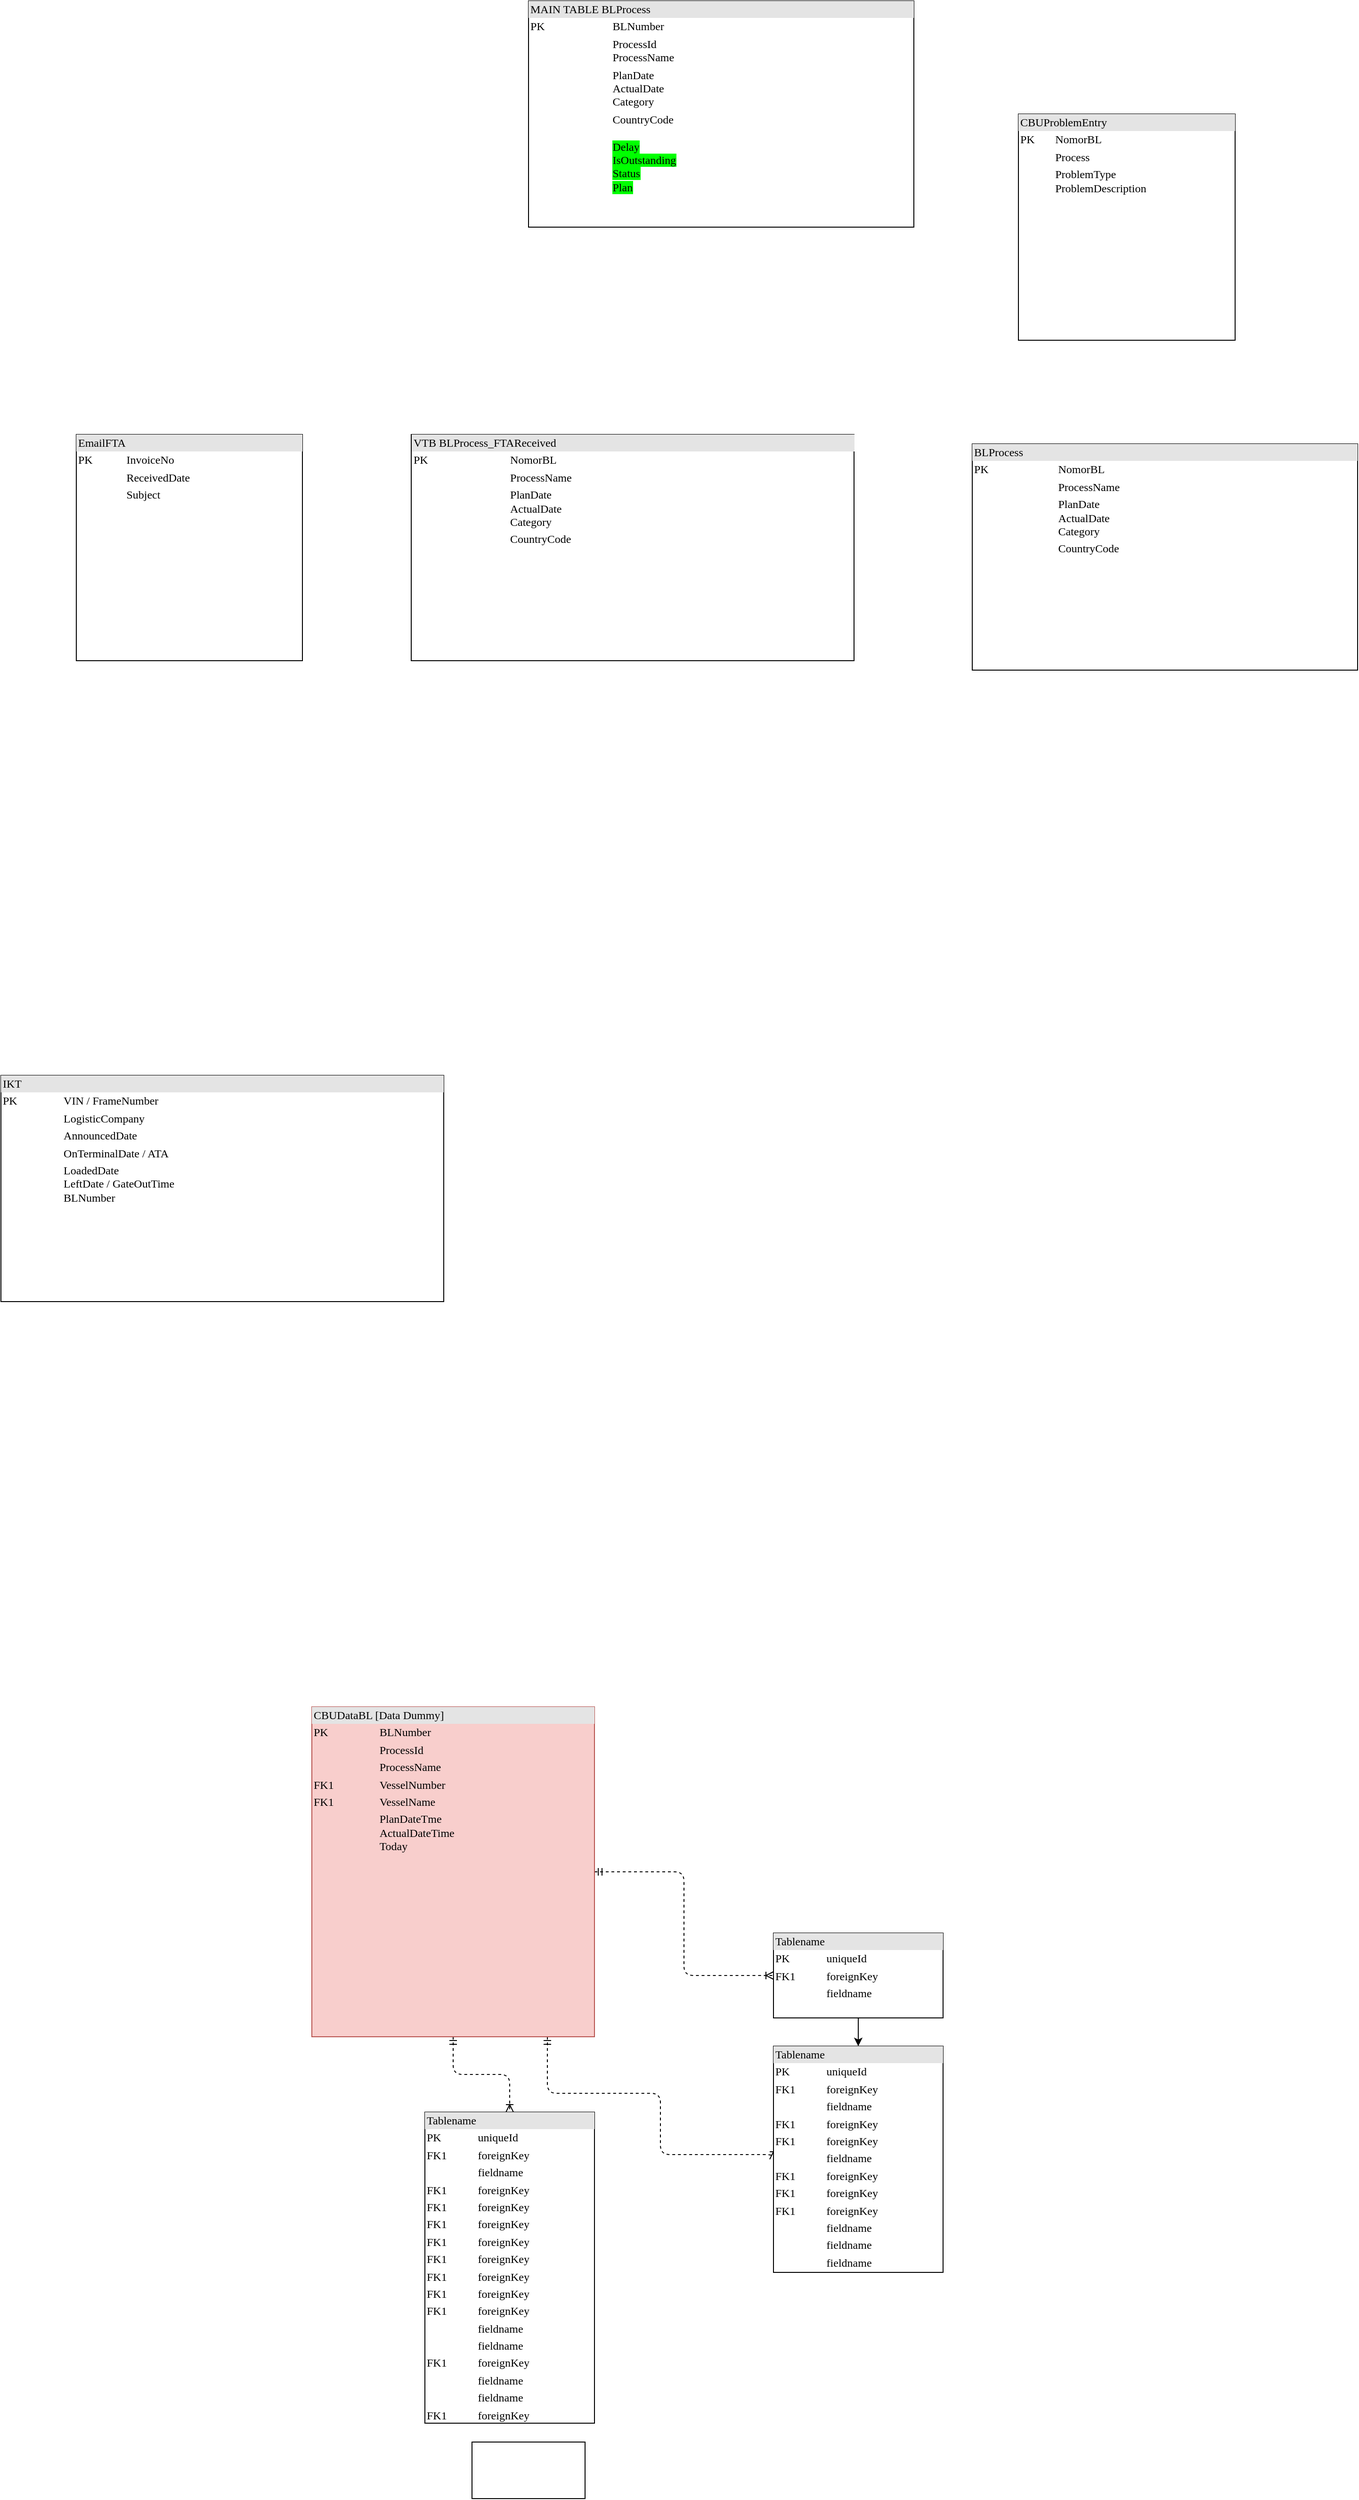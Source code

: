 <mxfile version="12.1.5" type="github" pages="3">
  <diagram name="Board1_CBU_IPS" id="2ca16b54-16f6-2749-3443-fa8db7711227">
    <mxGraphModel dx="1408" dy="3298" grid="1" gridSize="10" guides="1" tooltips="1" connect="1" arrows="1" fold="1" page="1" pageScale="1" pageWidth="1100" pageHeight="850" background="#ffffff" math="0" shadow="0">
      <root>
        <mxCell id="0"/>
        <mxCell id="1" parent="0"/>
        <mxCell id="2ed32ef02a7f4228-18" style="edgeStyle=orthogonalEdgeStyle;html=1;entryX=0.5;entryY=0;dashed=1;labelBackgroundColor=none;startArrow=ERmandOne;endArrow=ERoneToMany;fontFamily=Verdana;fontSize=12;align=left;" parent="1" source="2ed32ef02a7f4228-2" target="2ed32ef02a7f4228-8" edge="1">
          <mxGeometry relative="1" as="geometry"/>
        </mxCell>
        <mxCell id="2ed32ef02a7f4228-19" style="edgeStyle=orthogonalEdgeStyle;html=1;dashed=1;labelBackgroundColor=none;startArrow=ERmandOne;endArrow=ERoneToMany;fontFamily=Verdana;fontSize=12;align=left;entryX=0;entryY=0.5;" parent="1" source="2ed32ef02a7f4228-2" target="2ed32ef02a7f4228-10" edge="1">
          <mxGeometry relative="1" as="geometry">
            <Array as="points">
              <mxPoint x="590" y="260"/>
              <mxPoint x="710" y="260"/>
              <mxPoint x="710" y="325"/>
            </Array>
          </mxGeometry>
        </mxCell>
        <mxCell id="2ed32ef02a7f4228-20" style="edgeStyle=orthogonalEdgeStyle;html=1;dashed=1;labelBackgroundColor=none;startArrow=ERmandOne;endArrow=ERoneToMany;fontFamily=Verdana;fontSize=12;align=left;" parent="1" source="2ed32ef02a7f4228-2" target="2ed32ef02a7f4228-11" edge="1">
          <mxGeometry relative="1" as="geometry"/>
        </mxCell>
        <mxCell id="2ed32ef02a7f4228-2" value="&lt;div style=&quot;box-sizing: border-box ; width: 100% ; background: #e4e4e4 ; padding: 2px&quot;&gt;CBUDataBL [Data Dummy]&lt;/div&gt;&lt;table style=&quot;width: 100% ; font-size: 1em&quot; cellpadding=&quot;2&quot; cellspacing=&quot;0&quot;&gt;&lt;tbody&gt;&lt;tr&gt;&lt;td&gt;PK&lt;/td&gt;&lt;td&gt;BLNumber&lt;/td&gt;&lt;/tr&gt;&lt;tr&gt;&lt;td&gt;&lt;/td&gt;&lt;td&gt;ProcessId&lt;/td&gt;&lt;/tr&gt;&lt;tr&gt;&lt;td&gt;&lt;br&gt;&lt;/td&gt;&lt;td&gt;ProcessName&lt;/td&gt;&lt;/tr&gt;&lt;tr&gt;&lt;td&gt;FK1&lt;br&gt;&lt;/td&gt;&lt;td&gt;VesselNumber&lt;/td&gt;&lt;/tr&gt;&lt;tr&gt;&lt;td&gt;FK1&lt;br&gt;&lt;/td&gt;&lt;td&gt;VesselName&lt;/td&gt;&lt;/tr&gt;&lt;tr&gt;&lt;td&gt;&lt;br&gt;&lt;/td&gt;&lt;td&gt;PlanDateTme&lt;br&gt;ActualDateTime&lt;br&gt;Today&lt;/td&gt;&lt;/tr&gt;&lt;tr&gt;&lt;td&gt;&lt;br&gt;&lt;/td&gt;&lt;td&gt;&lt;br&gt;&lt;/td&gt;&lt;/tr&gt;&lt;tr&gt;&lt;td&gt;&lt;br&gt;&lt;/td&gt;&lt;td&gt;&lt;br&gt;&lt;/td&gt;&lt;/tr&gt;&lt;tr&gt;&lt;td&gt;&lt;br&gt;&lt;/td&gt;&lt;td&gt;&lt;br&gt;&lt;/td&gt;&lt;/tr&gt;&lt;/tbody&gt;&lt;/table&gt;" style="verticalAlign=top;align=left;overflow=fill;html=1;rounded=0;shadow=0;comic=0;labelBackgroundColor=none;strokeColor=#b85450;strokeWidth=1;fillColor=#f8cecc;fontFamily=Verdana;fontSize=12;" parent="1" vertex="1">
          <mxGeometry x="340" y="-150" width="300" height="350" as="geometry"/>
        </mxCell>
        <mxCell id="2ed32ef02a7f4228-8" value="&lt;div style=&quot;box-sizing: border-box ; width: 100% ; background: #e4e4e4 ; padding: 2px&quot;&gt;Tablename&lt;/div&gt;&lt;table style=&quot;width: 100% ; font-size: 1em&quot; cellpadding=&quot;2&quot; cellspacing=&quot;0&quot;&gt;&lt;tbody&gt;&lt;tr&gt;&lt;td&gt;PK&lt;/td&gt;&lt;td&gt;uniqueId&lt;/td&gt;&lt;/tr&gt;&lt;tr&gt;&lt;td&gt;FK1&lt;/td&gt;&lt;td&gt;foreignKey&lt;/td&gt;&lt;/tr&gt;&lt;tr&gt;&lt;td&gt;&lt;/td&gt;&lt;td&gt;fieldname&lt;/td&gt;&lt;/tr&gt;&lt;tr&gt;&lt;td&gt;FK1&lt;br&gt;&lt;/td&gt;&lt;td&gt;foreignKey&lt;br&gt;&lt;/td&gt;&lt;/tr&gt;&lt;tr&gt;&lt;td&gt;FK1&lt;br&gt;&lt;/td&gt;&lt;td&gt;foreignKey&lt;br&gt;&lt;/td&gt;&lt;/tr&gt;&lt;tr&gt;&lt;td&gt;FK1&lt;br&gt;&lt;/td&gt;&lt;td&gt;foreignKey&lt;br&gt;&lt;/td&gt;&lt;/tr&gt;&lt;tr&gt;&lt;td&gt;FK1&lt;br&gt;&lt;/td&gt;&lt;td&gt;foreignKey&lt;br&gt;&lt;/td&gt;&lt;/tr&gt;&lt;tr&gt;&lt;td&gt;FK1&lt;br&gt;&lt;/td&gt;&lt;td&gt;foreignKey&lt;br&gt;&lt;/td&gt;&lt;/tr&gt;&lt;tr&gt;&lt;td&gt;FK1&lt;br&gt;&lt;/td&gt;&lt;td&gt;foreignKey&lt;br&gt;&lt;/td&gt;&lt;/tr&gt;&lt;tr&gt;&lt;td&gt;FK1&lt;br&gt;&lt;/td&gt;&lt;td&gt;foreignKey&lt;br&gt;&lt;/td&gt;&lt;/tr&gt;&lt;tr&gt;&lt;td&gt;FK1&lt;br&gt;&lt;/td&gt;&lt;td&gt;foreignKey&lt;br&gt;&lt;/td&gt;&lt;/tr&gt;&lt;tr&gt;&lt;td&gt;&lt;br&gt;&lt;/td&gt;&lt;td&gt;fieldname&lt;br&gt;&lt;/td&gt;&lt;/tr&gt;&lt;tr&gt;&lt;td&gt;&lt;br&gt;&lt;/td&gt;&lt;td&gt;fieldname&lt;br&gt;&lt;/td&gt;&lt;/tr&gt;&lt;tr&gt;&lt;td&gt;FK1&lt;br&gt;&lt;/td&gt;&lt;td&gt;foreignKey&lt;br&gt;&lt;/td&gt;&lt;/tr&gt;&lt;tr&gt;&lt;td&gt;&lt;br&gt;&lt;/td&gt;&lt;td&gt;fieldname&lt;br&gt;&lt;/td&gt;&lt;/tr&gt;&lt;tr&gt;&lt;td&gt;&lt;br&gt;&lt;/td&gt;&lt;td&gt;fieldname&lt;br&gt;&lt;/td&gt;&lt;/tr&gt;&lt;tr&gt;&lt;td&gt;FK1&lt;br&gt;&lt;/td&gt;&lt;td&gt;foreignKey&lt;br&gt;&lt;/td&gt;&lt;/tr&gt;&lt;/tbody&gt;&lt;/table&gt;" style="verticalAlign=top;align=left;overflow=fill;html=1;rounded=0;shadow=0;comic=0;labelBackgroundColor=none;strokeColor=#000000;strokeWidth=1;fillColor=#ffffff;fontFamily=Verdana;fontSize=12;fontColor=#000000;" parent="1" vertex="1">
          <mxGeometry x="460" y="280" width="180" height="330" as="geometry"/>
        </mxCell>
        <mxCell id="2ed32ef02a7f4228-10" value="&lt;div style=&quot;box-sizing: border-box ; width: 100% ; background: #e4e4e4 ; padding: 2px&quot;&gt;Tablename&lt;/div&gt;&lt;table style=&quot;width: 100% ; font-size: 1em&quot; cellpadding=&quot;2&quot; cellspacing=&quot;0&quot;&gt;&lt;tbody&gt;&lt;tr&gt;&lt;td&gt;PK&lt;/td&gt;&lt;td&gt;uniqueId&lt;/td&gt;&lt;/tr&gt;&lt;tr&gt;&lt;td&gt;FK1&lt;/td&gt;&lt;td&gt;foreignKey&lt;/td&gt;&lt;/tr&gt;&lt;tr&gt;&lt;td&gt;&lt;/td&gt;&lt;td&gt;fieldname&lt;/td&gt;&lt;/tr&gt;&lt;tr&gt;&lt;td&gt;FK1&lt;br&gt;&lt;/td&gt;&lt;td&gt;foreignKey&lt;br&gt;&lt;/td&gt;&lt;/tr&gt;&lt;tr&gt;&lt;td&gt;FK1&lt;br&gt;&lt;/td&gt;&lt;td&gt;foreignKey&lt;br&gt;&lt;/td&gt;&lt;/tr&gt;&lt;tr&gt;&lt;td&gt;&lt;br&gt;&lt;/td&gt;&lt;td&gt;fieldname&lt;br&gt;&lt;/td&gt;&lt;/tr&gt;&lt;tr&gt;&lt;td&gt;FK1&lt;br&gt;&lt;/td&gt;&lt;td&gt;foreignKey&lt;br&gt;&lt;/td&gt;&lt;/tr&gt;&lt;tr&gt;&lt;td&gt;FK1&lt;br&gt;&lt;/td&gt;&lt;td&gt;foreignKey&lt;br&gt;&lt;/td&gt;&lt;/tr&gt;&lt;tr&gt;&lt;td&gt;FK1&lt;br&gt;&lt;/td&gt;&lt;td&gt;foreignKey&lt;br&gt;&lt;/td&gt;&lt;/tr&gt;&lt;tr&gt;&lt;td&gt;&lt;br&gt;&lt;/td&gt;&lt;td&gt;fieldname&lt;br&gt;&lt;/td&gt;&lt;/tr&gt;&lt;tr&gt;&lt;td&gt;&lt;br&gt;&lt;/td&gt;&lt;td&gt;fieldname&lt;br&gt;&lt;/td&gt;&lt;/tr&gt;&lt;tr&gt;&lt;td&gt;&lt;br&gt;&lt;/td&gt;&lt;td&gt;fieldname&lt;br&gt;&lt;/td&gt;&lt;/tr&gt;&lt;/tbody&gt;&lt;/table&gt;" style="verticalAlign=top;align=left;overflow=fill;html=1;rounded=0;shadow=0;comic=0;labelBackgroundColor=none;strokeColor=#000000;strokeWidth=1;fillColor=#ffffff;fontFamily=Verdana;fontSize=12;fontColor=#000000;" parent="1" vertex="1">
          <mxGeometry x="830" y="210" width="180" height="240" as="geometry"/>
        </mxCell>
        <mxCell id="iijxiH1lef-ka2YPc_c4-1" value="" style="edgeStyle=orthogonalEdgeStyle;rounded=0;orthogonalLoop=1;jettySize=auto;html=1;" parent="1" source="2ed32ef02a7f4228-11" target="2ed32ef02a7f4228-10" edge="1">
          <mxGeometry relative="1" as="geometry"/>
        </mxCell>
        <mxCell id="2ed32ef02a7f4228-11" value="&lt;div style=&quot;box-sizing:border-box;width:100%;background:#e4e4e4;padding:2px;&quot;&gt;Tablename&lt;/div&gt;&lt;table style=&quot;width:100%;font-size:1em;&quot; cellpadding=&quot;2&quot; cellspacing=&quot;0&quot;&gt;&lt;tr&gt;&lt;td&gt;PK&lt;/td&gt;&lt;td&gt;uniqueId&lt;/td&gt;&lt;/tr&gt;&lt;tr&gt;&lt;td&gt;FK1&lt;/td&gt;&lt;td&gt;foreignKey&lt;/td&gt;&lt;/tr&gt;&lt;tr&gt;&lt;td&gt;&lt;/td&gt;&lt;td&gt;fieldname&lt;/td&gt;&lt;/tr&gt;&lt;/table&gt;" style="verticalAlign=top;align=left;overflow=fill;html=1;rounded=0;shadow=0;comic=0;labelBackgroundColor=none;strokeColor=#000000;strokeWidth=1;fillColor=#ffffff;fontFamily=Verdana;fontSize=12;fontColor=#000000;" parent="1" vertex="1">
          <mxGeometry x="830" y="90" width="180" height="90" as="geometry"/>
        </mxCell>
        <mxCell id="iijxiH1lef-ka2YPc_c4-2" value="&lt;div style=&quot;box-sizing: border-box ; width: 100% ; background: #e4e4e4 ; padding: 2px&quot;&gt;IKT&lt;/div&gt;&lt;table style=&quot;width: 100% ; font-size: 1em&quot; cellpadding=&quot;2&quot; cellspacing=&quot;0&quot;&gt;&lt;tbody&gt;&lt;tr&gt;&lt;td&gt;PK&lt;/td&gt;&lt;td&gt;VIN / FrameNumber&lt;/td&gt;&lt;/tr&gt;&lt;tr&gt;&lt;td&gt;&lt;br&gt;&lt;/td&gt;&lt;td&gt;LogisticCompany&lt;/td&gt;&lt;/tr&gt;&lt;tr&gt;&lt;td&gt;&lt;/td&gt;&lt;td&gt;AnnouncedDate&lt;/td&gt;&lt;/tr&gt;&lt;tr&gt;&lt;td&gt;&lt;br&gt;&lt;/td&gt;&lt;td&gt;OnTerminalDate / ATA&lt;/td&gt;&lt;/tr&gt;&lt;tr&gt;&lt;td&gt;&lt;br&gt;&lt;/td&gt;&lt;td&gt;LoadedDate&lt;br&gt;LeftDate / GateOutTime&lt;br&gt;BLNumber&lt;br&gt;&lt;br&gt;&lt;/td&gt;&lt;/tr&gt;&lt;tr&gt;&lt;td&gt;&lt;/td&gt;&lt;td&gt;&lt;/td&gt;&lt;/tr&gt;&lt;/tbody&gt;&lt;/table&gt;" style="verticalAlign=top;align=left;overflow=fill;html=1;rounded=0;shadow=0;comic=0;labelBackgroundColor=none;strokeColor=#000000;strokeWidth=1;fillColor=#ffffff;fontFamily=Verdana;fontSize=12;fontColor=#000000;" parent="1" vertex="1">
          <mxGeometry x="10" y="-820" width="470" height="240" as="geometry"/>
        </mxCell>
        <mxCell id="lcSOHLvWnQ9NrJBH_gMb-1" value="&lt;div style=&quot;box-sizing: border-box ; width: 100% ; background: #e4e4e4 ; padding: 2px&quot;&gt;CBUProblemEntry&lt;/div&gt;&lt;table style=&quot;width: 100% ; font-size: 1em&quot; cellpadding=&quot;2&quot; cellspacing=&quot;0&quot;&gt;&lt;tbody&gt;&lt;tr&gt;&lt;td&gt;PK&lt;/td&gt;&lt;td&gt;NomorBL&lt;br&gt;&lt;/td&gt;&lt;/tr&gt;&lt;tr&gt;&lt;td&gt;&lt;/td&gt;&lt;td&gt;Process&lt;/td&gt;&lt;/tr&gt;&lt;tr&gt;&lt;td&gt;&lt;/td&gt;&lt;td&gt;ProblemType&lt;br&gt;ProblemDescription&lt;/td&gt;&lt;/tr&gt;&lt;tr&gt;&lt;td&gt;&lt;/td&gt;&lt;td&gt;&lt;/td&gt;&lt;/tr&gt;&lt;/tbody&gt;&lt;/table&gt;" style="verticalAlign=top;align=left;overflow=fill;html=1;rounded=0;shadow=0;comic=0;labelBackgroundColor=none;strokeColor=#000000;strokeWidth=1;fillColor=#ffffff;fontFamily=Verdana;fontSize=12;fontColor=#000000;" parent="1" vertex="1">
          <mxGeometry x="1090" y="-1840" width="230" height="240" as="geometry"/>
        </mxCell>
        <mxCell id="sNW9VZEquCDKGUPKsBn--1" value="&lt;div style=&quot;box-sizing: border-box ; width: 100% ; background: #e4e4e4 ; padding: 2px&quot;&gt;EmailFTA&lt;/div&gt;&lt;table style=&quot;width: 100% ; font-size: 1em&quot; cellpadding=&quot;2&quot; cellspacing=&quot;0&quot;&gt;&lt;tbody&gt;&lt;tr&gt;&lt;td&gt;PK&lt;/td&gt;&lt;td&gt;InvoiceNo&lt;/td&gt;&lt;/tr&gt;&lt;tr&gt;&lt;td&gt;&lt;/td&gt;&lt;td&gt;ReceivedDate&lt;/td&gt;&lt;/tr&gt;&lt;tr&gt;&lt;td&gt;&lt;/td&gt;&lt;td&gt;Subject&lt;br&gt;&lt;br&gt;&lt;/td&gt;&lt;/tr&gt;&lt;tr&gt;&lt;td&gt;&lt;/td&gt;&lt;td&gt;&lt;/td&gt;&lt;/tr&gt;&lt;/tbody&gt;&lt;/table&gt;" style="verticalAlign=top;align=left;overflow=fill;html=1;rounded=0;shadow=0;comic=0;labelBackgroundColor=none;strokeColor=#000000;strokeWidth=1;fillColor=#ffffff;fontFamily=Verdana;fontSize=12;fontColor=#000000;" parent="1" vertex="1">
          <mxGeometry x="90" y="-1500" width="240" height="240" as="geometry"/>
        </mxCell>
        <mxCell id="sNW9VZEquCDKGUPKsBn--2" value="&lt;div style=&quot;box-sizing: border-box ; width: 100% ; background: #e4e4e4 ; padding: 2px&quot;&gt;VTB BLProcess_FTAReceived&lt;/div&gt;&lt;table style=&quot;width: 100% ; font-size: 1em&quot; cellpadding=&quot;2&quot; cellspacing=&quot;0&quot;&gt;&lt;tbody&gt;&lt;tr&gt;&lt;td&gt;PK&lt;/td&gt;&lt;td&gt;NomorBL&lt;/td&gt;&lt;/tr&gt;&lt;tr&gt;&lt;td&gt;&lt;/td&gt;&lt;td&gt;ProcessName&lt;/td&gt;&lt;/tr&gt;&lt;tr&gt;&lt;td&gt;&lt;/td&gt;&lt;td&gt;PlanDate&lt;br&gt;ActualDate&lt;br&gt;Category&lt;/td&gt;&lt;/tr&gt;&lt;tr&gt;&lt;td&gt;&lt;/td&gt;&lt;td&gt;CountryCode&lt;/td&gt;&lt;/tr&gt;&lt;/tbody&gt;&lt;/table&gt;" style="verticalAlign=top;align=left;overflow=fill;html=1;rounded=0;shadow=0;comic=0;labelBackgroundColor=none;strokeColor=#000000;strokeWidth=1;fillColor=#ffffff;fontFamily=Verdana;fontSize=12;fontColor=#000000;" parent="1" vertex="1">
          <mxGeometry x="445.5" y="-1500" width="470" height="240" as="geometry"/>
        </mxCell>
        <mxCell id="sNW9VZEquCDKGUPKsBn--3" value="&lt;div style=&quot;box-sizing: border-box ; width: 100% ; background: #e4e4e4 ; padding: 2px&quot;&gt;MAIN TABLE BLProcess&lt;/div&gt;&lt;table style=&quot;width: 100% ; font-size: 1em&quot; cellpadding=&quot;2&quot; cellspacing=&quot;0&quot;&gt;&lt;tbody&gt;&lt;tr&gt;&lt;td&gt;PK&lt;/td&gt;&lt;td&gt;BLNumber&lt;/td&gt;&lt;/tr&gt;&lt;tr&gt;&lt;td&gt;&lt;/td&gt;&lt;td&gt;ProcessId&lt;br&gt;ProcessName&lt;/td&gt;&lt;/tr&gt;&lt;tr&gt;&lt;td&gt;&lt;/td&gt;&lt;td&gt;PlanDate&lt;br&gt;ActualDate&lt;br&gt;Category&lt;/td&gt;&lt;/tr&gt;&lt;tr&gt;&lt;td&gt;&lt;/td&gt;&lt;td&gt;CountryCode&lt;br&gt;&lt;br&gt;&lt;span style=&quot;background-color: rgb(0 , 255 , 0)&quot;&gt;Delay&lt;br&gt;IsOutstanding&lt;br&gt;Status&lt;br&gt;Plan&lt;/span&gt;&lt;br&gt;&lt;br&gt;&lt;/td&gt;&lt;/tr&gt;&lt;/tbody&gt;&lt;/table&gt;" style="verticalAlign=top;align=left;overflow=fill;html=1;rounded=0;shadow=0;comic=0;labelBackgroundColor=none;strokeColor=#000000;strokeWidth=1;fillColor=#ffffff;fontFamily=Verdana;fontSize=12;fontColor=#000000;" parent="1" vertex="1">
          <mxGeometry x="570" y="-1960" width="409" height="240" as="geometry"/>
        </mxCell>
        <mxCell id="sNW9VZEquCDKGUPKsBn--5" value="" style="rounded=0;whiteSpace=wrap;html=1;" parent="1" vertex="1">
          <mxGeometry x="510" y="630" width="120" height="60" as="geometry"/>
        </mxCell>
        <mxCell id="j5dSfZAaRUa5MN__UWw4-1" value="&lt;div style=&quot;box-sizing: border-box ; width: 100% ; background: #e4e4e4 ; padding: 2px&quot;&gt;BLProcess&lt;/div&gt;&lt;table style=&quot;width: 100% ; font-size: 1em&quot; cellpadding=&quot;2&quot; cellspacing=&quot;0&quot;&gt;&lt;tbody&gt;&lt;tr&gt;&lt;td&gt;PK&lt;/td&gt;&lt;td&gt;NomorBL&lt;/td&gt;&lt;/tr&gt;&lt;tr&gt;&lt;td&gt;&lt;/td&gt;&lt;td&gt;ProcessName&lt;/td&gt;&lt;/tr&gt;&lt;tr&gt;&lt;td&gt;&lt;/td&gt;&lt;td&gt;PlanDate&lt;br&gt;ActualDate&lt;br&gt;Category&lt;/td&gt;&lt;/tr&gt;&lt;tr&gt;&lt;td&gt;&lt;/td&gt;&lt;td&gt;CountryCode&lt;/td&gt;&lt;/tr&gt;&lt;/tbody&gt;&lt;/table&gt;" style="verticalAlign=top;align=left;overflow=fill;html=1;rounded=0;shadow=0;comic=0;labelBackgroundColor=none;strokeColor=#000000;strokeWidth=1;fillColor=#ffffff;fontFamily=Verdana;fontSize=12;fontColor=#000000;" parent="1" vertex="1">
          <mxGeometry x="1041" y="-1490" width="409" height="240" as="geometry"/>
        </mxCell>
      </root>
    </mxGraphModel>
  </diagram>
  <diagram id="ped9I0MrcgApVbjnmXeD" name="Board2_CBU_DeliveryStatus">
    <mxGraphModel dx="2258" dy="1848" grid="1" gridSize="10" guides="1" tooltips="1" connect="1" arrows="1" fold="1" page="1" pageScale="1" pageWidth="850" pageHeight="1100" math="0" shadow="0">
      <root>
        <mxCell id="fE89MMKf4h5Dtm6ddoaw-0"/>
        <mxCell id="fE89MMKf4h5Dtm6ddoaw-1" parent="fE89MMKf4h5Dtm6ddoaw-0"/>
        <mxCell id="iuJHCxQHhsxznr6ArKBr-1" style="html=1;dashed=1;labelBackgroundColor=none;startArrow=ERmandOne;endArrow=ERoneToMany;fontFamily=Verdana;fontSize=12;align=left;elbow=vertical;entryX=0.55;entryY=0.033;entryDx=0;entryDy=0;entryPerimeter=0;" parent="fE89MMKf4h5Dtm6ddoaw-1" source="iuJHCxQHhsxznr6ArKBr-5" target="rnlYXCVSWzvNg4UDN25H-0" edge="1">
          <mxGeometry relative="1" as="geometry">
            <mxPoint x="681.096" y="100" as="targetPoint"/>
          </mxGeometry>
        </mxCell>
        <mxCell id="iuJHCxQHhsxznr6ArKBr-2" value="&lt;div style=&quot;box-sizing: border-box ; width: 100% ; background: #e4e4e4 ; padding: 2px&quot;&gt;vw_cbu_deliverystatus [Data Dummy]&lt;/div&gt;&lt;table style=&quot;width: 100% ; font-size: 1em&quot; cellpadding=&quot;2&quot; cellspacing=&quot;0&quot;&gt;&lt;tbody&gt;&lt;tr&gt;&lt;td&gt;&lt;br&gt;&lt;/td&gt;&lt;td&gt;Source&lt;/td&gt;&lt;/tr&gt;&lt;tr&gt;&lt;td&gt;&lt;/td&gt;&lt;td&gt;Model&lt;/td&gt;&lt;/tr&gt;&lt;tr&gt;&lt;td&gt;&lt;br&gt;&lt;/td&gt;&lt;td&gt;ATA&lt;/td&gt;&lt;/tr&gt;&lt;tr&gt;&lt;td&gt;&lt;br&gt;&lt;/td&gt;&lt;td&gt;Today&lt;/td&gt;&lt;/tr&gt;&lt;tr&gt;&lt;td&gt;F&lt;br&gt;&lt;/td&gt;&lt;td&gt;GateOutTime&lt;/td&gt;&lt;/tr&gt;&lt;tr&gt;&lt;td&gt;&lt;br&gt;&lt;/td&gt;&lt;td&gt;PortStatus&lt;br&gt;ActualDateTime&lt;br&gt;Today&lt;br&gt;DateDif&lt;br&gt;TotalInPort&lt;br&gt;OC_per_Vehicle&lt;br&gt;FrameNumber&lt;br&gt;TotalOC&lt;br&gt;CountStatus&lt;/td&gt;&lt;/tr&gt;&lt;tr&gt;&lt;td&gt;&lt;br&gt;&lt;/td&gt;&lt;td&gt;&lt;br&gt;&lt;/td&gt;&lt;/tr&gt;&lt;tr&gt;&lt;td&gt;&lt;br&gt;&lt;/td&gt;&lt;td&gt;&lt;br&gt;&lt;/td&gt;&lt;/tr&gt;&lt;tr&gt;&lt;td&gt;&lt;br&gt;&lt;/td&gt;&lt;td&gt;&lt;br&gt;&lt;/td&gt;&lt;/tr&gt;&lt;/tbody&gt;&lt;/table&gt;" style="verticalAlign=top;align=left;overflow=fill;html=1;rounded=0;shadow=0;comic=0;labelBackgroundColor=none;strokeColor=#b85450;strokeWidth=1;fillColor=#f8cecc;fontFamily=Verdana;fontSize=12;" parent="fE89MMKf4h5Dtm6ddoaw-1" vertex="1">
          <mxGeometry x="-380" y="-160" width="300" height="350" as="geometry"/>
        </mxCell>
        <mxCell id="cjHT1M0A47lJwWsrM27a-1" style="edgeStyle=orthogonalEdgeStyle;rounded=0;orthogonalLoop=1;jettySize=auto;html=1;dashed=1;startArrow=open;startFill=0;" parent="fE89MMKf4h5Dtm6ddoaw-1" source="iuJHCxQHhsxznr6ArKBr-3" target="cjHT1M0A47lJwWsrM27a-0" edge="1">
          <mxGeometry relative="1" as="geometry"/>
        </mxCell>
        <mxCell id="iuJHCxQHhsxznr6ArKBr-3" value="&lt;div style=&quot;box-sizing: border-box ; width: 100% ; background: #e4e4e4 ; padding: 2px&quot;&gt;CarSeries&lt;/div&gt;&lt;table style=&quot;width: 100% ; font-size: 1em&quot; cellpadding=&quot;2&quot; cellspacing=&quot;0&quot;&gt;&lt;tbody&gt;&lt;tr&gt;&lt;td&gt;PK&lt;/td&gt;&lt;td&gt;Name&lt;br&gt;&lt;/td&gt;&lt;/tr&gt;&lt;tr&gt;&lt;td&gt;&lt;br&gt;&lt;/td&gt;&lt;td&gt;CarSeriesCode&lt;/td&gt;&lt;/tr&gt;&lt;tr&gt;&lt;td&gt;FK&lt;/td&gt;&lt;td&gt;CarModelCode&lt;/td&gt;&lt;/tr&gt;&lt;/tbody&gt;&lt;/table&gt;" style="verticalAlign=top;align=left;overflow=fill;html=1;rounded=0;shadow=0;comic=0;labelBackgroundColor=none;strokeColor=#000000;strokeWidth=1;fillColor=#ffffff;fontFamily=Verdana;fontSize=12;fontColor=#000000;" parent="fE89MMKf4h5Dtm6ddoaw-1" vertex="1">
          <mxGeometry x="830" y="300" width="180" height="150" as="geometry"/>
        </mxCell>
        <mxCell id="cjHT1M0A47lJwWsrM27a-2" style="edgeStyle=orthogonalEdgeStyle;rounded=0;orthogonalLoop=1;jettySize=auto;html=1;dashed=1;startArrow=open;startFill=0;exitX=0.5;exitY=1;exitDx=0;exitDy=0;" parent="fE89MMKf4h5Dtm6ddoaw-1" source="rnlYXCVSWzvNg4UDN25H-0" target="iuJHCxQHhsxznr6ArKBr-3" edge="1">
          <mxGeometry relative="1" as="geometry">
            <mxPoint x="730" y="150" as="sourcePoint"/>
          </mxGeometry>
        </mxCell>
        <mxCell id="iuJHCxQHhsxznr6ArKBr-5" value="&lt;div style=&quot;box-sizing: border-box ; width: 100% ; background: #e4e4e4 ; padding: 2px&quot;&gt;vw_cbu_deliverystatus [Data NEW TLS] / PIBX&lt;/div&gt;&lt;table style=&quot;width: 100% ; font-size: 1em&quot; cellpadding=&quot;2&quot; cellspacing=&quot;0&quot;&gt;&lt;tbody&gt;&lt;tr&gt;&lt;td&gt;&lt;br&gt;&lt;/td&gt;&lt;td&gt;&lt;span style=&quot;background-color: rgb(255 , 102 , 255)&quot;&gt;Source&lt;/span&gt;&lt;/td&gt;&lt;/tr&gt;&lt;tr&gt;&lt;td&gt;&lt;/td&gt;&lt;td&gt;&lt;span style=&quot;background-color: rgb(102 , 255 , 102)&quot;&gt;Model&lt;/span&gt;&lt;/td&gt;&lt;/tr&gt;&lt;tr&gt;&lt;td&gt;&lt;br&gt;&lt;/td&gt;&lt;td&gt;&lt;span style=&quot;background-color: rgb(255 , 255 , 0)&quot;&gt;ATA&lt;/span&gt;&lt;/td&gt;&lt;/tr&gt;&lt;tr&gt;&lt;td&gt;&lt;br&gt;&lt;/td&gt;&lt;td&gt;Today&lt;/td&gt;&lt;/tr&gt;&lt;tr&gt;&lt;td&gt;F&lt;br&gt;&lt;/td&gt;&lt;td&gt;&lt;span style=&quot;background-color: rgb(179 , 179 , 179)&quot;&gt;GateOutTime&lt;/span&gt;&lt;/td&gt;&lt;/tr&gt;&lt;tr&gt;&lt;td&gt;&lt;br&gt;&lt;/td&gt;&lt;td&gt;PortStatus&lt;br&gt;Today&lt;br&gt;DateDif&lt;br&gt;TotalInPort&lt;br&gt;OC_per_Vehicle&lt;br&gt;&lt;span style=&quot;background-color: rgb(255 , 179 , 102)&quot;&gt;FrameNumber&lt;/span&gt;&lt;br&gt;TotalOC&lt;br&gt;CountStatus&lt;br&gt;&lt;span style=&quot;background-color: rgb(102 , 178 , 255)&quot;&gt;NomorBL&lt;/span&gt;&lt;/td&gt;&lt;/tr&gt;&lt;tr&gt;&lt;td&gt;&lt;br&gt;&lt;/td&gt;&lt;td&gt;&lt;br&gt;&lt;/td&gt;&lt;/tr&gt;&lt;tr&gt;&lt;td&gt;&lt;br&gt;&lt;/td&gt;&lt;td&gt;&lt;br&gt;&lt;/td&gt;&lt;/tr&gt;&lt;tr&gt;&lt;td&gt;&lt;br&gt;&lt;/td&gt;&lt;td&gt;&lt;br&gt;&lt;/td&gt;&lt;/tr&gt;&lt;/tbody&gt;&lt;/table&gt;" style="verticalAlign=top;align=left;overflow=fill;html=1;rounded=0;shadow=0;comic=0;labelBackgroundColor=none;strokeColor=#6c8ebf;strokeWidth=1;fillColor=#dae8fc;fontFamily=Verdana;fontSize=12;" parent="fE89MMKf4h5Dtm6ddoaw-1" vertex="1">
          <mxGeometry x="790" y="-390" width="300" height="350" as="geometry"/>
        </mxCell>
        <mxCell id="cjHT1M0A47lJwWsrM27a-0" value="&lt;div style=&quot;box-sizing: border-box ; width: 100% ; background: #e4e4e4 ; padding: 2px&quot;&gt;CarModel&lt;/div&gt;&lt;table style=&quot;width: 100% ; font-size: 1em&quot; cellpadding=&quot;2&quot; cellspacing=&quot;0&quot;&gt;&lt;tbody&gt;&lt;tr&gt;&lt;td&gt;PK&lt;/td&gt;&lt;td&gt;&lt;span style=&quot;background-color: rgb(102 , 255 , 102)&quot;&gt;Name&lt;br&gt;&lt;/span&gt;&lt;/td&gt;&lt;/tr&gt;&lt;tr&gt;&lt;td&gt;&lt;/td&gt;&lt;td&gt;CarModelCode&lt;/td&gt;&lt;/tr&gt;&lt;/tbody&gt;&lt;/table&gt;" style="verticalAlign=top;align=left;overflow=fill;html=1;rounded=0;shadow=0;comic=0;labelBackgroundColor=none;strokeColor=#000000;strokeWidth=1;fillColor=#ffffff;fontFamily=Verdana;fontSize=12;fontColor=#000000;" parent="fE89MMKf4h5Dtm6ddoaw-1" vertex="1">
          <mxGeometry x="830" y="550" width="180" height="90" as="geometry"/>
        </mxCell>
        <mxCell id="rnlYXCVSWzvNg4UDN25H-0" value="&lt;div style=&quot;box-sizing: border-box ; width: 100% ; background: #e4e4e4 ; padding: 2px&quot;&gt;CarSeries&lt;/div&gt;&lt;table style=&quot;width: 100% ; font-size: 1em&quot; cellpadding=&quot;2&quot; cellspacing=&quot;0&quot;&gt;&lt;tbody&gt;&lt;tr&gt;&lt;td&gt;PK&lt;/td&gt;&lt;td&gt;Katashiki&lt;/td&gt;&lt;/tr&gt;&lt;tr&gt;&lt;td&gt;&lt;br&gt;&lt;/td&gt;&lt;td&gt;Name&lt;/td&gt;&lt;/tr&gt;&lt;tr&gt;&lt;td&gt;FK&lt;/td&gt;&lt;td&gt;CarSeriesCode&lt;/td&gt;&lt;/tr&gt;&lt;/tbody&gt;&lt;/table&gt;" style="verticalAlign=top;align=left;overflow=fill;html=1;rounded=0;shadow=0;comic=0;labelBackgroundColor=none;strokeColor=#000000;strokeWidth=1;fillColor=#ffffff;fontFamily=Verdana;fontSize=12;fontColor=#000000;" parent="fE89MMKf4h5Dtm6ddoaw-1" vertex="1">
          <mxGeometry x="830" y="40" width="180" height="150" as="geometry"/>
        </mxCell>
        <mxCell id="UuZ3vSKLdRElmqcy-oei-2" style="edgeStyle=orthogonalEdgeStyle;rounded=0;orthogonalLoop=1;jettySize=auto;html=1;startArrow=ERone;startFill=0;" parent="fE89MMKf4h5Dtm6ddoaw-1" source="UuZ3vSKLdRElmqcy-oei-0" target="UuZ3vSKLdRElmqcy-oei-1" edge="1">
          <mxGeometry relative="1" as="geometry"/>
        </mxCell>
        <mxCell id="UuZ3vSKLdRElmqcy-oei-0" value="&lt;div style=&quot;box-sizing: border-box ; width: 100% ; background: #e4e4e4 ; padding: 2px&quot;&gt;M_Country&lt;/div&gt;&lt;table style=&quot;width: 100% ; font-size: 1em&quot; cellpadding=&quot;2&quot; cellspacing=&quot;0&quot;&gt;&lt;tbody&gt;&lt;tr&gt;&lt;td&gt;PK&lt;/td&gt;&lt;td&gt;&lt;span style=&quot;background-color: rgb(255 , 102 , 255)&quot;&gt;CountryCode&lt;/span&gt;&lt;/td&gt;&lt;/tr&gt;&lt;tr&gt;&lt;td&gt;&lt;br&gt;&lt;/td&gt;&lt;td&gt;CounntryName&lt;/td&gt;&lt;/tr&gt;&lt;tr&gt;&lt;td&gt;&lt;br&gt;&lt;/td&gt;&lt;td&gt;&lt;br&gt;&lt;/td&gt;&lt;/tr&gt;&lt;/tbody&gt;&lt;/table&gt;" style="verticalAlign=top;align=left;overflow=fill;html=1;rounded=0;shadow=0;comic=0;labelBackgroundColor=none;strokeColor=#000000;strokeWidth=1;fillColor=#ffffff;fontFamily=Verdana;fontSize=12;fontColor=#000000;" parent="fE89MMKf4h5Dtm6ddoaw-1" vertex="1">
          <mxGeometry x="20" y="-390" width="180" height="150" as="geometry"/>
        </mxCell>
        <mxCell id="UuZ3vSKLdRElmqcy-oei-4" style="rounded=0;orthogonalLoop=1;jettySize=auto;html=1;startArrow=ERone;startFill=0;" parent="fE89MMKf4h5Dtm6ddoaw-1" source="UuZ3vSKLdRElmqcy-oei-1" target="iuJHCxQHhsxznr6ArKBr-5" edge="1">
          <mxGeometry relative="1" as="geometry"/>
        </mxCell>
        <mxCell id="UuZ3vSKLdRElmqcy-oei-1" value="&lt;div style=&quot;box-sizing: border-box ; width: 100% ; background: #e4e4e4 ; padding: 2px&quot;&gt;CBUInvoice&lt;/div&gt;&lt;table style=&quot;width: 100% ; font-size: 1em&quot; cellpadding=&quot;2&quot; cellspacing=&quot;0&quot;&gt;&lt;tbody&gt;&lt;tr&gt;&lt;td&gt;PK&lt;/td&gt;&lt;td&gt;&lt;span style=&quot;background-color: rgb(255 , 179 , 102)&quot;&gt;FrameNumber&lt;/span&gt;&lt;/td&gt;&lt;/tr&gt;&lt;tr&gt;&lt;td&gt;&lt;br&gt;&lt;/td&gt;&lt;td&gt;InvoiceNumber&lt;/td&gt;&lt;/tr&gt;&lt;tr&gt;&lt;td&gt;&lt;br&gt;&lt;/td&gt;&lt;td&gt;&lt;br&gt;&lt;/td&gt;&lt;/tr&gt;&lt;/tbody&gt;&lt;/table&gt;" style="verticalAlign=top;align=left;overflow=fill;html=1;rounded=0;shadow=0;comic=0;labelBackgroundColor=none;strokeColor=#000000;strokeWidth=1;fillColor=#ffffff;fontFamily=Verdana;fontSize=12;fontColor=#000000;" parent="fE89MMKf4h5Dtm6ddoaw-1" vertex="1">
          <mxGeometry x="290" y="-290" width="370" height="150" as="geometry"/>
        </mxCell>
        <mxCell id="UuZ3vSKLdRElmqcy-oei-3" value="" style="endArrow=none;dashed=1;html=1;" parent="fE89MMKf4h5Dtm6ddoaw-1" edge="1">
          <mxGeometry width="50" height="50" relative="1" as="geometry">
            <mxPoint x="-380" y="710" as="sourcePoint"/>
            <mxPoint x="-330" y="660" as="targetPoint"/>
          </mxGeometry>
        </mxCell>
        <mxCell id="0QUzuXpW_Z0PSGl0kDlR-0" style="edgeStyle=orthogonalEdgeStyle;rounded=0;orthogonalLoop=1;jettySize=auto;html=1;startArrow=ERone;startFill=0;" parent="fE89MMKf4h5Dtm6ddoaw-1" source="SDEuQWRjnIyBDrwcuPp5-0" target="iuJHCxQHhsxznr6ArKBr-5" edge="1">
          <mxGeometry relative="1" as="geometry"/>
        </mxCell>
        <mxCell id="SDEuQWRjnIyBDrwcuPp5-0" value="&lt;div style=&quot;box-sizing: border-box ; width: 100% ; background: #e4e4e4 ; padding: 2px&quot;&gt;IKT&lt;/div&gt;&lt;table style=&quot;width: 100% ; font-size: 1em&quot; cellpadding=&quot;2&quot; cellspacing=&quot;0&quot;&gt;&lt;tbody&gt;&lt;tr&gt;&lt;td&gt;PK&lt;/td&gt;&lt;td&gt;&lt;span style=&quot;background-color: rgb(255 , 179 , 102)&quot;&gt;VIN / FrameNumber&lt;/span&gt;&lt;/td&gt;&lt;/tr&gt;&lt;tr&gt;&lt;td&gt;&lt;br&gt;&lt;/td&gt;&lt;td&gt;LogisticCompany&lt;/td&gt;&lt;/tr&gt;&lt;tr&gt;&lt;td&gt;&lt;/td&gt;&lt;td&gt;AnnouncedDate&lt;/td&gt;&lt;/tr&gt;&lt;tr&gt;&lt;td&gt;&lt;br&gt;&lt;/td&gt;&lt;td&gt;&lt;span style=&quot;background-color: rgb(255 , 255 , 0)&quot;&gt;OnTerminalDate / ATA&lt;/span&gt;&lt;/td&gt;&lt;/tr&gt;&lt;tr&gt;&lt;td&gt;&lt;br&gt;&lt;/td&gt;&lt;td&gt;LoadedDate&lt;br&gt;&lt;span style=&quot;background-color: rgb(179 , 179 , 179)&quot;&gt;LeftDate / GateOutTime&lt;/span&gt;&lt;br&gt;&lt;span style=&quot;background-color: rgb(102 , 178 , 255)&quot;&gt;BLNumber&lt;br&gt;&lt;br&gt;&lt;/span&gt;&lt;/td&gt;&lt;/tr&gt;&lt;tr&gt;&lt;td&gt;&lt;/td&gt;&lt;td&gt;&lt;/td&gt;&lt;/tr&gt;&lt;/tbody&gt;&lt;/table&gt;" style="verticalAlign=top;align=left;overflow=fill;html=1;rounded=0;shadow=0;comic=0;labelBackgroundColor=none;strokeColor=#000000;strokeWidth=1;fillColor=#ffffff;fontFamily=Verdana;fontSize=12;fontColor=#000000;" parent="fE89MMKf4h5Dtm6ddoaw-1" vertex="1">
          <mxGeometry x="1420" y="-335" width="220" height="240" as="geometry"/>
        </mxCell>
        <mxCell id="bX1dgRdYX8rsEyTld-TE-0" value="&lt;div style=&quot;box-sizing: border-box ; width: 100% ; background: #e4e4e4 ; padding: 2px&quot;&gt;CarDetails&lt;/div&gt;&lt;table style=&quot;width: 100% ; font-size: 1em&quot; cellpadding=&quot;2&quot; cellspacing=&quot;0&quot;&gt;&lt;tbody&gt;&lt;tr&gt;&lt;td&gt;&lt;br&gt;&lt;/td&gt;&lt;td&gt;Katashiki&lt;br&gt;&lt;br&gt;&lt;/td&gt;&lt;/tr&gt;&lt;tr&gt;&lt;td&gt;&lt;br&gt;&lt;/td&gt;&lt;td&gt;Suffix&lt;/td&gt;&lt;/tr&gt;&lt;tr&gt;&lt;td&gt;PK&lt;/td&gt;&lt;td&gt;KatashikiSuffix&lt;/td&gt;&lt;/tr&gt;&lt;tr&gt;&lt;td&gt;&lt;br&gt;&lt;/td&gt;&lt;td&gt;CarModelCode&lt;/td&gt;&lt;/tr&gt;&lt;tr&gt;&lt;td&gt;&lt;br&gt;&lt;/td&gt;&lt;td&gt;CarModelName&lt;/td&gt;&lt;/tr&gt;&lt;tr&gt;&lt;td&gt;&lt;br&gt;&lt;/td&gt;&lt;td&gt;CarSeriesCode&lt;/td&gt;&lt;/tr&gt;&lt;tr&gt;&lt;td&gt;&lt;br&gt;&lt;/td&gt;&lt;td&gt;CarSeriesName&lt;/td&gt;&lt;/tr&gt;&lt;tr&gt;&lt;td&gt;&lt;br&gt;&lt;/td&gt;&lt;td&gt;CarTypeCode&lt;/td&gt;&lt;/tr&gt;&lt;tr&gt;&lt;td&gt;&lt;br&gt;&lt;/td&gt;&lt;td&gt;CarTypeName&lt;/td&gt;&lt;/tr&gt;&lt;tr&gt;&lt;td&gt;&lt;br&gt;&lt;/td&gt;&lt;td&gt;&lt;br&gt;&lt;/td&gt;&lt;/tr&gt;&lt;tr&gt;&lt;td&gt;&lt;br&gt;&lt;/td&gt;&lt;td&gt;&lt;br&gt;&lt;/td&gt;&lt;/tr&gt;&lt;tr&gt;&lt;td&gt;&lt;br&gt;&lt;/td&gt;&lt;td&gt;&lt;br&gt;&lt;/td&gt;&lt;/tr&gt;&lt;tr&gt;&lt;td&gt;&lt;br&gt;&lt;/td&gt;&lt;td&gt;&lt;br&gt;&lt;/td&gt;&lt;/tr&gt;&lt;tr&gt;&lt;td&gt;&lt;br&gt;&lt;/td&gt;&lt;td&gt;&lt;br&gt;&lt;/td&gt;&lt;/tr&gt;&lt;tr&gt;&lt;td&gt;&lt;br&gt;&lt;/td&gt;&lt;td&gt;&lt;br&gt;&lt;/td&gt;&lt;/tr&gt;&lt;tr&gt;&lt;td&gt;&lt;br&gt;&lt;/td&gt;&lt;td&gt;&lt;br&gt;&lt;/td&gt;&lt;/tr&gt;&lt;tr&gt;&lt;td&gt;&lt;br&gt;&lt;/td&gt;&lt;td&gt;&lt;br&gt;&lt;/td&gt;&lt;/tr&gt;&lt;tr&gt;&lt;td&gt;&lt;br&gt;&lt;/td&gt;&lt;td&gt;&lt;br&gt;&lt;/td&gt;&lt;/tr&gt;&lt;/tbody&gt;&lt;/table&gt;" style="verticalAlign=top;align=left;overflow=fill;html=1;rounded=0;shadow=0;comic=0;labelBackgroundColor=none;strokeColor=#d6b656;strokeWidth=1;fillColor=#fff2cc;fontFamily=Verdana;fontSize=12;" parent="fE89MMKf4h5Dtm6ddoaw-1" vertex="1">
          <mxGeometry x="1320" y="40" width="360" height="490" as="geometry"/>
        </mxCell>
      </root>
    </mxGraphModel>
  </diagram>
  <diagram id="gQHktMzYAGoh4pP7f6l3" name="Board3_Spareparts_IPS">
    <mxGraphModel dx="1173" dy="2823" grid="1" gridSize="10" guides="1" tooltips="1" connect="1" arrows="1" fold="1" page="1" pageScale="1" pageWidth="850" pageHeight="1100" math="0" shadow="0">
      <root>
        <mxCell id="E-e9C7uS7D4FjUU9eT1A-0"/>
        <mxCell id="E-e9C7uS7D4FjUU9eT1A-1" parent="E-e9C7uS7D4FjUU9eT1A-0"/>
        <mxCell id="kSS-FH_t1fAZeqEzym8A-0" value="&lt;div style=&quot;box-sizing: border-box ; width: 100% ; background: #e4e4e4 ; padding: 2px&quot;&gt;DocFileBL&lt;/div&gt;&lt;table style=&quot;width: 100% ; font-size: 1em&quot; cellpadding=&quot;2&quot; cellspacing=&quot;0&quot;&gt;&lt;tbody&gt;&lt;tr&gt;&lt;td&gt;-&lt;/td&gt;&lt;td&gt;VesselName&lt;/td&gt;&lt;/tr&gt;&lt;tr&gt;&lt;td&gt;&lt;/td&gt;&lt;td&gt;BLNumber&lt;/td&gt;&lt;/tr&gt;&lt;tr&gt;&lt;td&gt;&lt;/td&gt;&lt;td&gt;TotalPackage&lt;br&gt;TotalUnit&lt;br&gt;PIBCreationActual&lt;br&gt;LarasStatus&lt;br&gt;&lt;br&gt;&lt;br&gt;&lt;br&gt;&lt;/td&gt;&lt;/tr&gt;&lt;tr&gt;&lt;td&gt;&lt;/td&gt;&lt;td&gt;&lt;/td&gt;&lt;/tr&gt;&lt;/tbody&gt;&lt;/table&gt;" style="verticalAlign=top;align=left;overflow=fill;html=1;rounded=0;shadow=0;comic=0;labelBackgroundColor=none;strokeColor=#000000;strokeWidth=1;fillColor=#ffffff;fontFamily=Verdana;fontSize=12;fontColor=#000000;" vertex="1" parent="E-e9C7uS7D4FjUU9eT1A-1">
          <mxGeometry x="340" y="-1690" width="240" height="240" as="geometry"/>
        </mxCell>
      </root>
    </mxGraphModel>
  </diagram>
</mxfile>
